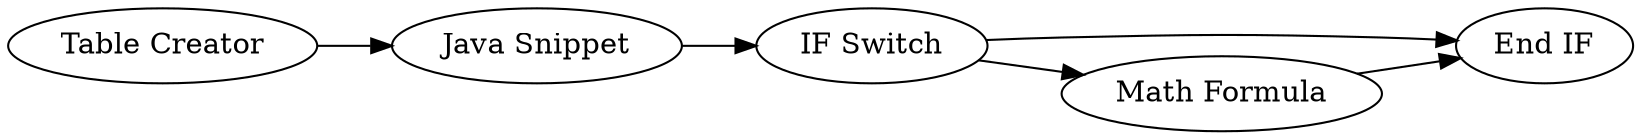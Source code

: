 digraph {
	188 -> 124
	124 -> 122
	122 -> 190
	122 -> 189
	189 -> 190
	190 [label="End IF"]
	189 [label="Math Formula"]
	188 [label="Table Creator"]
	124 [label="Java Snippet"]
	122 [label="IF Switch"]
	rankdir=LR
}
